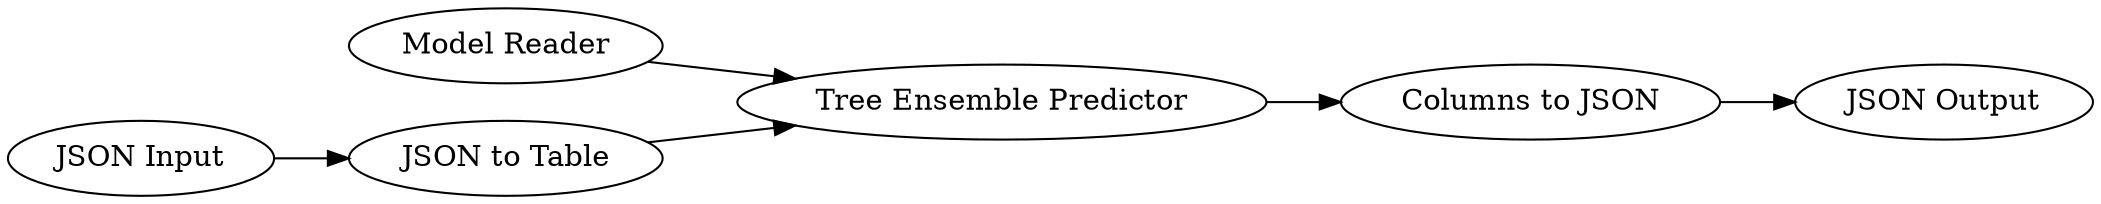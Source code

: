 digraph {
	3 -> 9
	9 -> 8
	8 -> 2
	1 -> 7
	7 -> 9
	1 [label="JSON Input"]
	7 [label="JSON to Table"]
	9 [label="Tree Ensemble Predictor"]
	8 [label="Columns to JSON"]
	3 [label="Model Reader"]
	2 [label="JSON Output"]
	rankdir=LR
}
